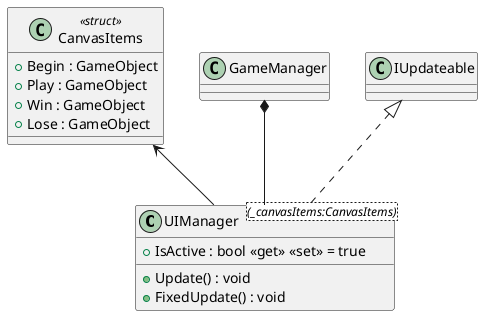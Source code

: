 @startuml
class UIManager<(_canvasItems:CanvasItems)> {
    + IsActive : bool <<get>> <<set>> = true
    + Update() : void
    + FixedUpdate() : void
}
class CanvasItems <<struct>> {
    + Begin : GameObject
    + Play : GameObject
    + Win : GameObject
    + Lose : GameObject
}
GameManager *-- UIManager
CanvasItems <-- UIManager
IUpdateable <|.. UIManager
@enduml
